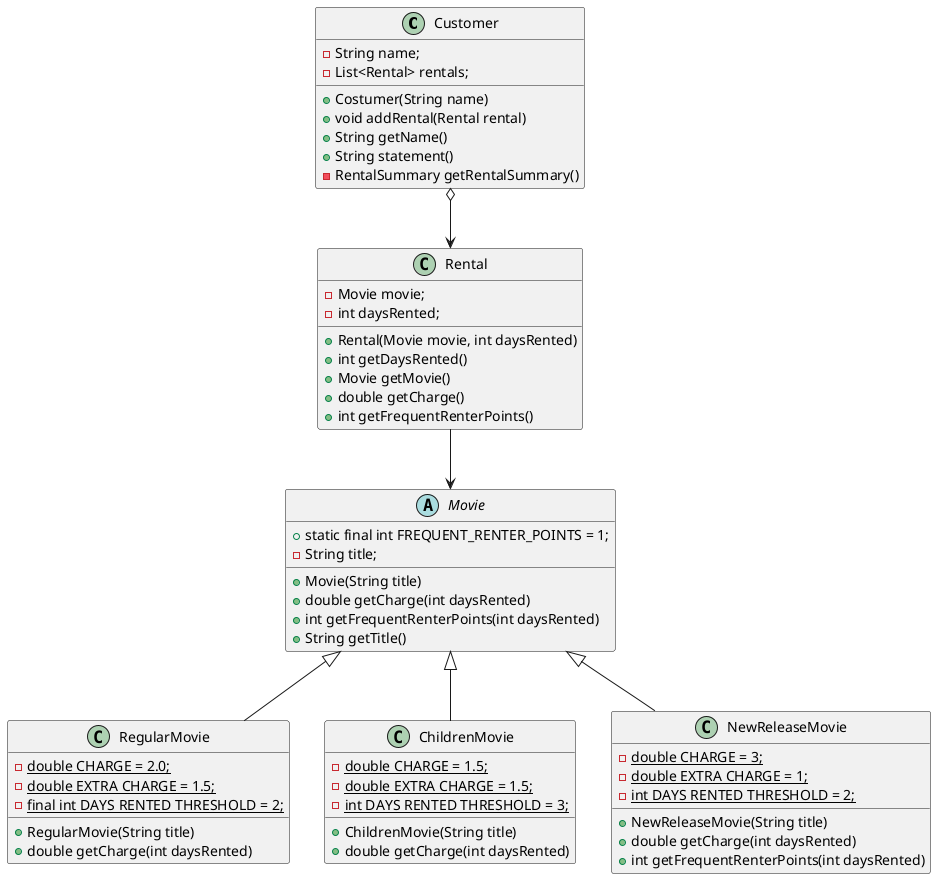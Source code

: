 @startuml movies

class Customer {
- String name;
- List<Rental> rentals;
+ Costumer(String name)
+ void addRental(Rental rental)
+ String getName()
+ String statement()
- RentalSummary getRentalSummary()
}

class Rental {
- Movie movie;
- int daysRented;
+ Rental(Movie movie, int daysRented)
+ int getDaysRented()
+ Movie getMovie()
+ double getCharge()
+ int getFrequentRenterPoints()
}

abstract class Movie {
+ static final int FREQUENT_RENTER_POINTS = 1;
- String title;
+ Movie(String title)
+ double getCharge(int daysRented)
+ int getFrequentRenterPoints(int daysRented)
+ String getTitle()
}


class RegularMovie {
{static}- double CHARGE = 2.0;
{static}- double EXTRA CHARGE = 1.5;
{static}- final int DAYS RENTED THRESHOLD = 2;
+ RegularMovie(String title)
+ double getCharge(int daysRented)
}
class ChildrenMovie {
{static}- double CHARGE = 1.5;
{static}- double EXTRA CHARGE = 1.5;
{static}- int DAYS RENTED THRESHOLD = 3;
+ ChildrenMovie(String title)
+ double getCharge(int daysRented)
}
class NewReleaseMovie {
{static}- double CHARGE = 3;
{static}- double EXTRA CHARGE = 1;
{static}- int DAYS RENTED THRESHOLD = 2;
+ NewReleaseMovie(String title)
+ double getCharge(int daysRented)
+ int getFrequentRenterPoints(int daysRented)
}

Customer o-down-> Rental
Rental -down-> Movie
Movie <|-down- RegularMovie
Movie <|-down- ChildrenMovie
Movie <|-down- NewReleaseMovie

@enduml